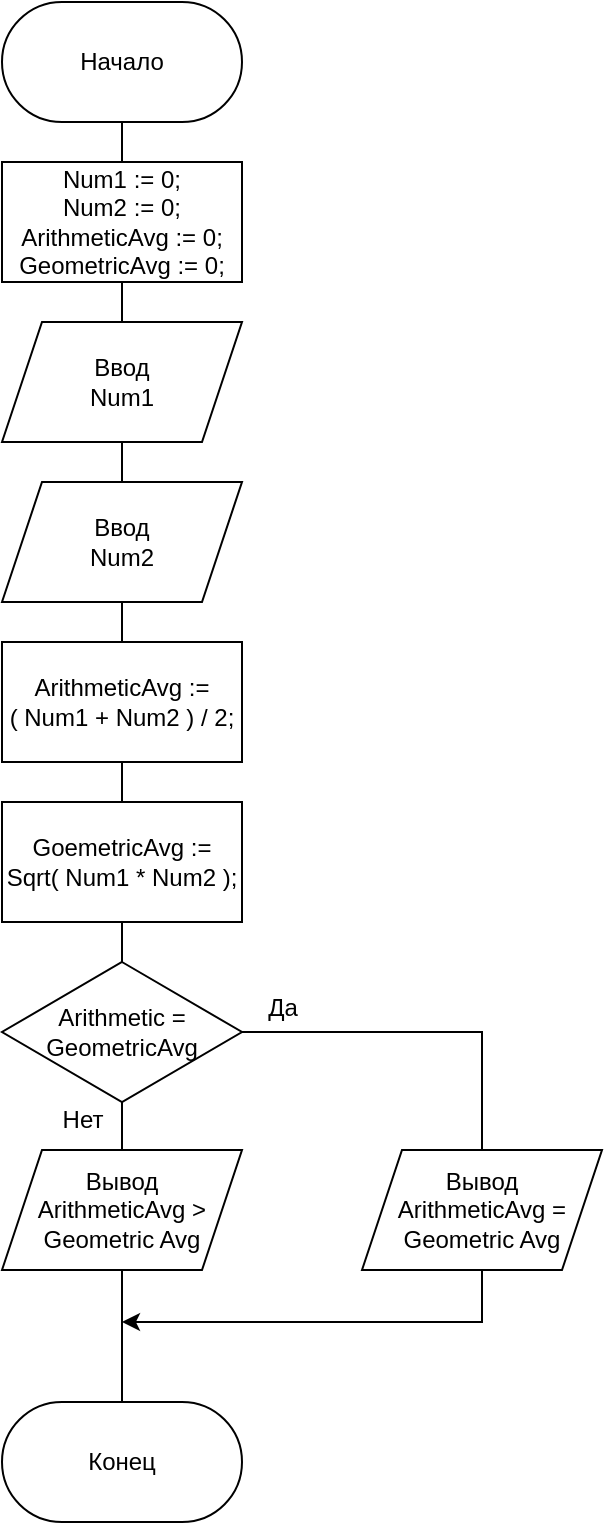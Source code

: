 <mxfile version="21.7.5" type="device">
  <diagram name="Page-1" id="XSaE2_hZFLvEi19DHxKq">
    <mxGraphModel dx="1728" dy="937" grid="1" gridSize="10" guides="1" tooltips="1" connect="1" arrows="1" fold="1" page="1" pageScale="1" pageWidth="827" pageHeight="1169" math="0" shadow="0">
      <root>
        <mxCell id="0" />
        <mxCell id="1" parent="0" />
        <mxCell id="PTwUKBvcCyE70l3knK1D-13" style="edgeStyle=orthogonalEdgeStyle;rounded=0;orthogonalLoop=1;jettySize=auto;html=1;exitX=0.5;exitY=1;exitDx=0;exitDy=0;entryX=0.5;entryY=0;entryDx=0;entryDy=0;endArrow=none;endFill=0;" parent="1" source="PTwUKBvcCyE70l3knK1D-1" target="PTwUKBvcCyE70l3knK1D-3" edge="1">
          <mxGeometry relative="1" as="geometry" />
        </mxCell>
        <mxCell id="PTwUKBvcCyE70l3knK1D-1" value="Num1 := 0;&lt;br&gt;Num2 := 0;&lt;br&gt;ArithmeticAvg := 0;&lt;br&gt;GeometricAvg := 0;" style="rounded=0;whiteSpace=wrap;html=1;" parent="1" vertex="1">
          <mxGeometry x="360" y="120" width="120" height="60" as="geometry" />
        </mxCell>
        <mxCell id="PTwUKBvcCyE70l3knK1D-12" style="edgeStyle=orthogonalEdgeStyle;rounded=0;orthogonalLoop=1;jettySize=auto;html=1;entryX=0.5;entryY=0;entryDx=0;entryDy=0;endArrow=none;endFill=0;" parent="1" source="PTwUKBvcCyE70l3knK1D-2" target="PTwUKBvcCyE70l3knK1D-1" edge="1">
          <mxGeometry relative="1" as="geometry" />
        </mxCell>
        <mxCell id="PTwUKBvcCyE70l3knK1D-2" value="Начало" style="rounded=1;whiteSpace=wrap;html=1;arcSize=50;" parent="1" vertex="1">
          <mxGeometry x="360" y="40" width="120" height="60" as="geometry" />
        </mxCell>
        <mxCell id="PTwUKBvcCyE70l3knK1D-16" style="edgeStyle=orthogonalEdgeStyle;rounded=0;orthogonalLoop=1;jettySize=auto;html=1;entryX=0.5;entryY=0;entryDx=0;entryDy=0;endArrow=none;endFill=0;" parent="1" source="PTwUKBvcCyE70l3knK1D-3" target="PTwUKBvcCyE70l3knK1D-4" edge="1">
          <mxGeometry relative="1" as="geometry" />
        </mxCell>
        <mxCell id="PTwUKBvcCyE70l3knK1D-3" value="Ввод&lt;br&gt;Num1" style="shape=parallelogram;perimeter=parallelogramPerimeter;whiteSpace=wrap;html=1;fixedSize=1;" parent="1" vertex="1">
          <mxGeometry x="360" y="200" width="120" height="60" as="geometry" />
        </mxCell>
        <mxCell id="PTwUKBvcCyE70l3knK1D-17" style="edgeStyle=orthogonalEdgeStyle;rounded=0;orthogonalLoop=1;jettySize=auto;html=1;entryX=0.5;entryY=0;entryDx=0;entryDy=0;endArrow=none;endFill=0;" parent="1" source="PTwUKBvcCyE70l3knK1D-4" target="PTwUKBvcCyE70l3knK1D-5" edge="1">
          <mxGeometry relative="1" as="geometry" />
        </mxCell>
        <mxCell id="PTwUKBvcCyE70l3knK1D-4" value="Ввод&lt;br&gt;Num2" style="shape=parallelogram;perimeter=parallelogramPerimeter;whiteSpace=wrap;html=1;fixedSize=1;" parent="1" vertex="1">
          <mxGeometry x="360" y="280" width="120" height="60" as="geometry" />
        </mxCell>
        <mxCell id="PTwUKBvcCyE70l3knK1D-18" style="edgeStyle=orthogonalEdgeStyle;rounded=0;orthogonalLoop=1;jettySize=auto;html=1;exitX=0.5;exitY=1;exitDx=0;exitDy=0;entryX=0.5;entryY=0;entryDx=0;entryDy=0;endArrow=none;endFill=0;" parent="1" source="PTwUKBvcCyE70l3knK1D-5" target="PTwUKBvcCyE70l3knK1D-6" edge="1">
          <mxGeometry relative="1" as="geometry" />
        </mxCell>
        <mxCell id="PTwUKBvcCyE70l3knK1D-5" value="ArithmeticAvg := &lt;br&gt;( Num1&amp;nbsp;+ Num2 ) / 2;" style="rounded=0;whiteSpace=wrap;html=1;" parent="1" vertex="1">
          <mxGeometry x="360" y="360" width="120" height="60" as="geometry" />
        </mxCell>
        <mxCell id="PTwUKBvcCyE70l3knK1D-19" style="edgeStyle=orthogonalEdgeStyle;rounded=0;orthogonalLoop=1;jettySize=auto;html=1;entryX=0.5;entryY=0;entryDx=0;entryDy=0;endArrow=none;endFill=0;" parent="1" source="PTwUKBvcCyE70l3knK1D-6" target="PTwUKBvcCyE70l3knK1D-8" edge="1">
          <mxGeometry relative="1" as="geometry" />
        </mxCell>
        <mxCell id="PTwUKBvcCyE70l3knK1D-6" value="GoemetricAvg := Sqrt( Num1 * Num2 );" style="rounded=0;whiteSpace=wrap;html=1;" parent="1" vertex="1">
          <mxGeometry x="360" y="440" width="120" height="60" as="geometry" />
        </mxCell>
        <mxCell id="PTwUKBvcCyE70l3knK1D-20" style="edgeStyle=orthogonalEdgeStyle;rounded=0;orthogonalLoop=1;jettySize=auto;html=1;entryX=0.5;entryY=0;entryDx=0;entryDy=0;endArrow=none;endFill=0;" parent="1" source="PTwUKBvcCyE70l3knK1D-8" target="PTwUKBvcCyE70l3knK1D-9" edge="1">
          <mxGeometry relative="1" as="geometry" />
        </mxCell>
        <mxCell id="PTwUKBvcCyE70l3knK1D-21" style="edgeStyle=orthogonalEdgeStyle;rounded=0;orthogonalLoop=1;jettySize=auto;html=1;entryX=0.5;entryY=0;entryDx=0;entryDy=0;endArrow=none;endFill=0;" parent="1" source="PTwUKBvcCyE70l3knK1D-8" target="PTwUKBvcCyE70l3knK1D-10" edge="1">
          <mxGeometry relative="1" as="geometry" />
        </mxCell>
        <mxCell id="PTwUKBvcCyE70l3knK1D-8" value="Arithmetic = GeometricAvg" style="rhombus;whiteSpace=wrap;html=1;" parent="1" vertex="1">
          <mxGeometry x="360" y="520" width="120" height="70" as="geometry" />
        </mxCell>
        <mxCell id="PTwUKBvcCyE70l3knK1D-22" style="edgeStyle=orthogonalEdgeStyle;rounded=0;orthogonalLoop=1;jettySize=auto;html=1;entryX=0.5;entryY=0;entryDx=0;entryDy=0;endArrow=none;endFill=0;" parent="1" source="PTwUKBvcCyE70l3knK1D-9" target="PTwUKBvcCyE70l3knK1D-11" edge="1">
          <mxGeometry relative="1" as="geometry" />
        </mxCell>
        <mxCell id="PTwUKBvcCyE70l3knK1D-9" value="Вывод &lt;br&gt;ArithmeticAvg &amp;gt; Geometric Avg" style="shape=parallelogram;perimeter=parallelogramPerimeter;whiteSpace=wrap;html=1;fixedSize=1;" parent="1" vertex="1">
          <mxGeometry x="360" y="614" width="120" height="60" as="geometry" />
        </mxCell>
        <mxCell id="PTwUKBvcCyE70l3knK1D-10" value="Вывод &lt;br&gt;ArithmeticAvg = Geometric Avg" style="shape=parallelogram;perimeter=parallelogramPerimeter;whiteSpace=wrap;html=1;fixedSize=1;" parent="1" vertex="1">
          <mxGeometry x="540" y="614" width="120" height="60" as="geometry" />
        </mxCell>
        <mxCell id="PTwUKBvcCyE70l3knK1D-11" value="Конец" style="rounded=1;whiteSpace=wrap;html=1;arcSize=50;" parent="1" vertex="1">
          <mxGeometry x="360" y="740" width="120" height="60" as="geometry" />
        </mxCell>
        <mxCell id="PTwUKBvcCyE70l3knK1D-24" value="" style="endArrow=classic;html=1;rounded=0;exitX=0.5;exitY=1;exitDx=0;exitDy=0;" parent="1" source="PTwUKBvcCyE70l3knK1D-10" edge="1">
          <mxGeometry width="50" height="50" relative="1" as="geometry">
            <mxPoint x="600" y="700" as="sourcePoint" />
            <mxPoint x="420" y="700" as="targetPoint" />
            <Array as="points">
              <mxPoint x="600" y="700" />
              <mxPoint x="520" y="700" />
            </Array>
          </mxGeometry>
        </mxCell>
        <mxCell id="PTwUKBvcCyE70l3knK1D-25" value="Да" style="text;html=1;align=center;verticalAlign=middle;resizable=0;points=[];autosize=1;strokeColor=none;fillColor=none;" parent="1" vertex="1">
          <mxGeometry x="480" y="528" width="40" height="30" as="geometry" />
        </mxCell>
        <mxCell id="PTwUKBvcCyE70l3knK1D-26" value="Нет" style="text;html=1;align=center;verticalAlign=middle;resizable=0;points=[];autosize=1;strokeColor=none;fillColor=none;" parent="1" vertex="1">
          <mxGeometry x="380" y="584" width="40" height="30" as="geometry" />
        </mxCell>
      </root>
    </mxGraphModel>
  </diagram>
</mxfile>
